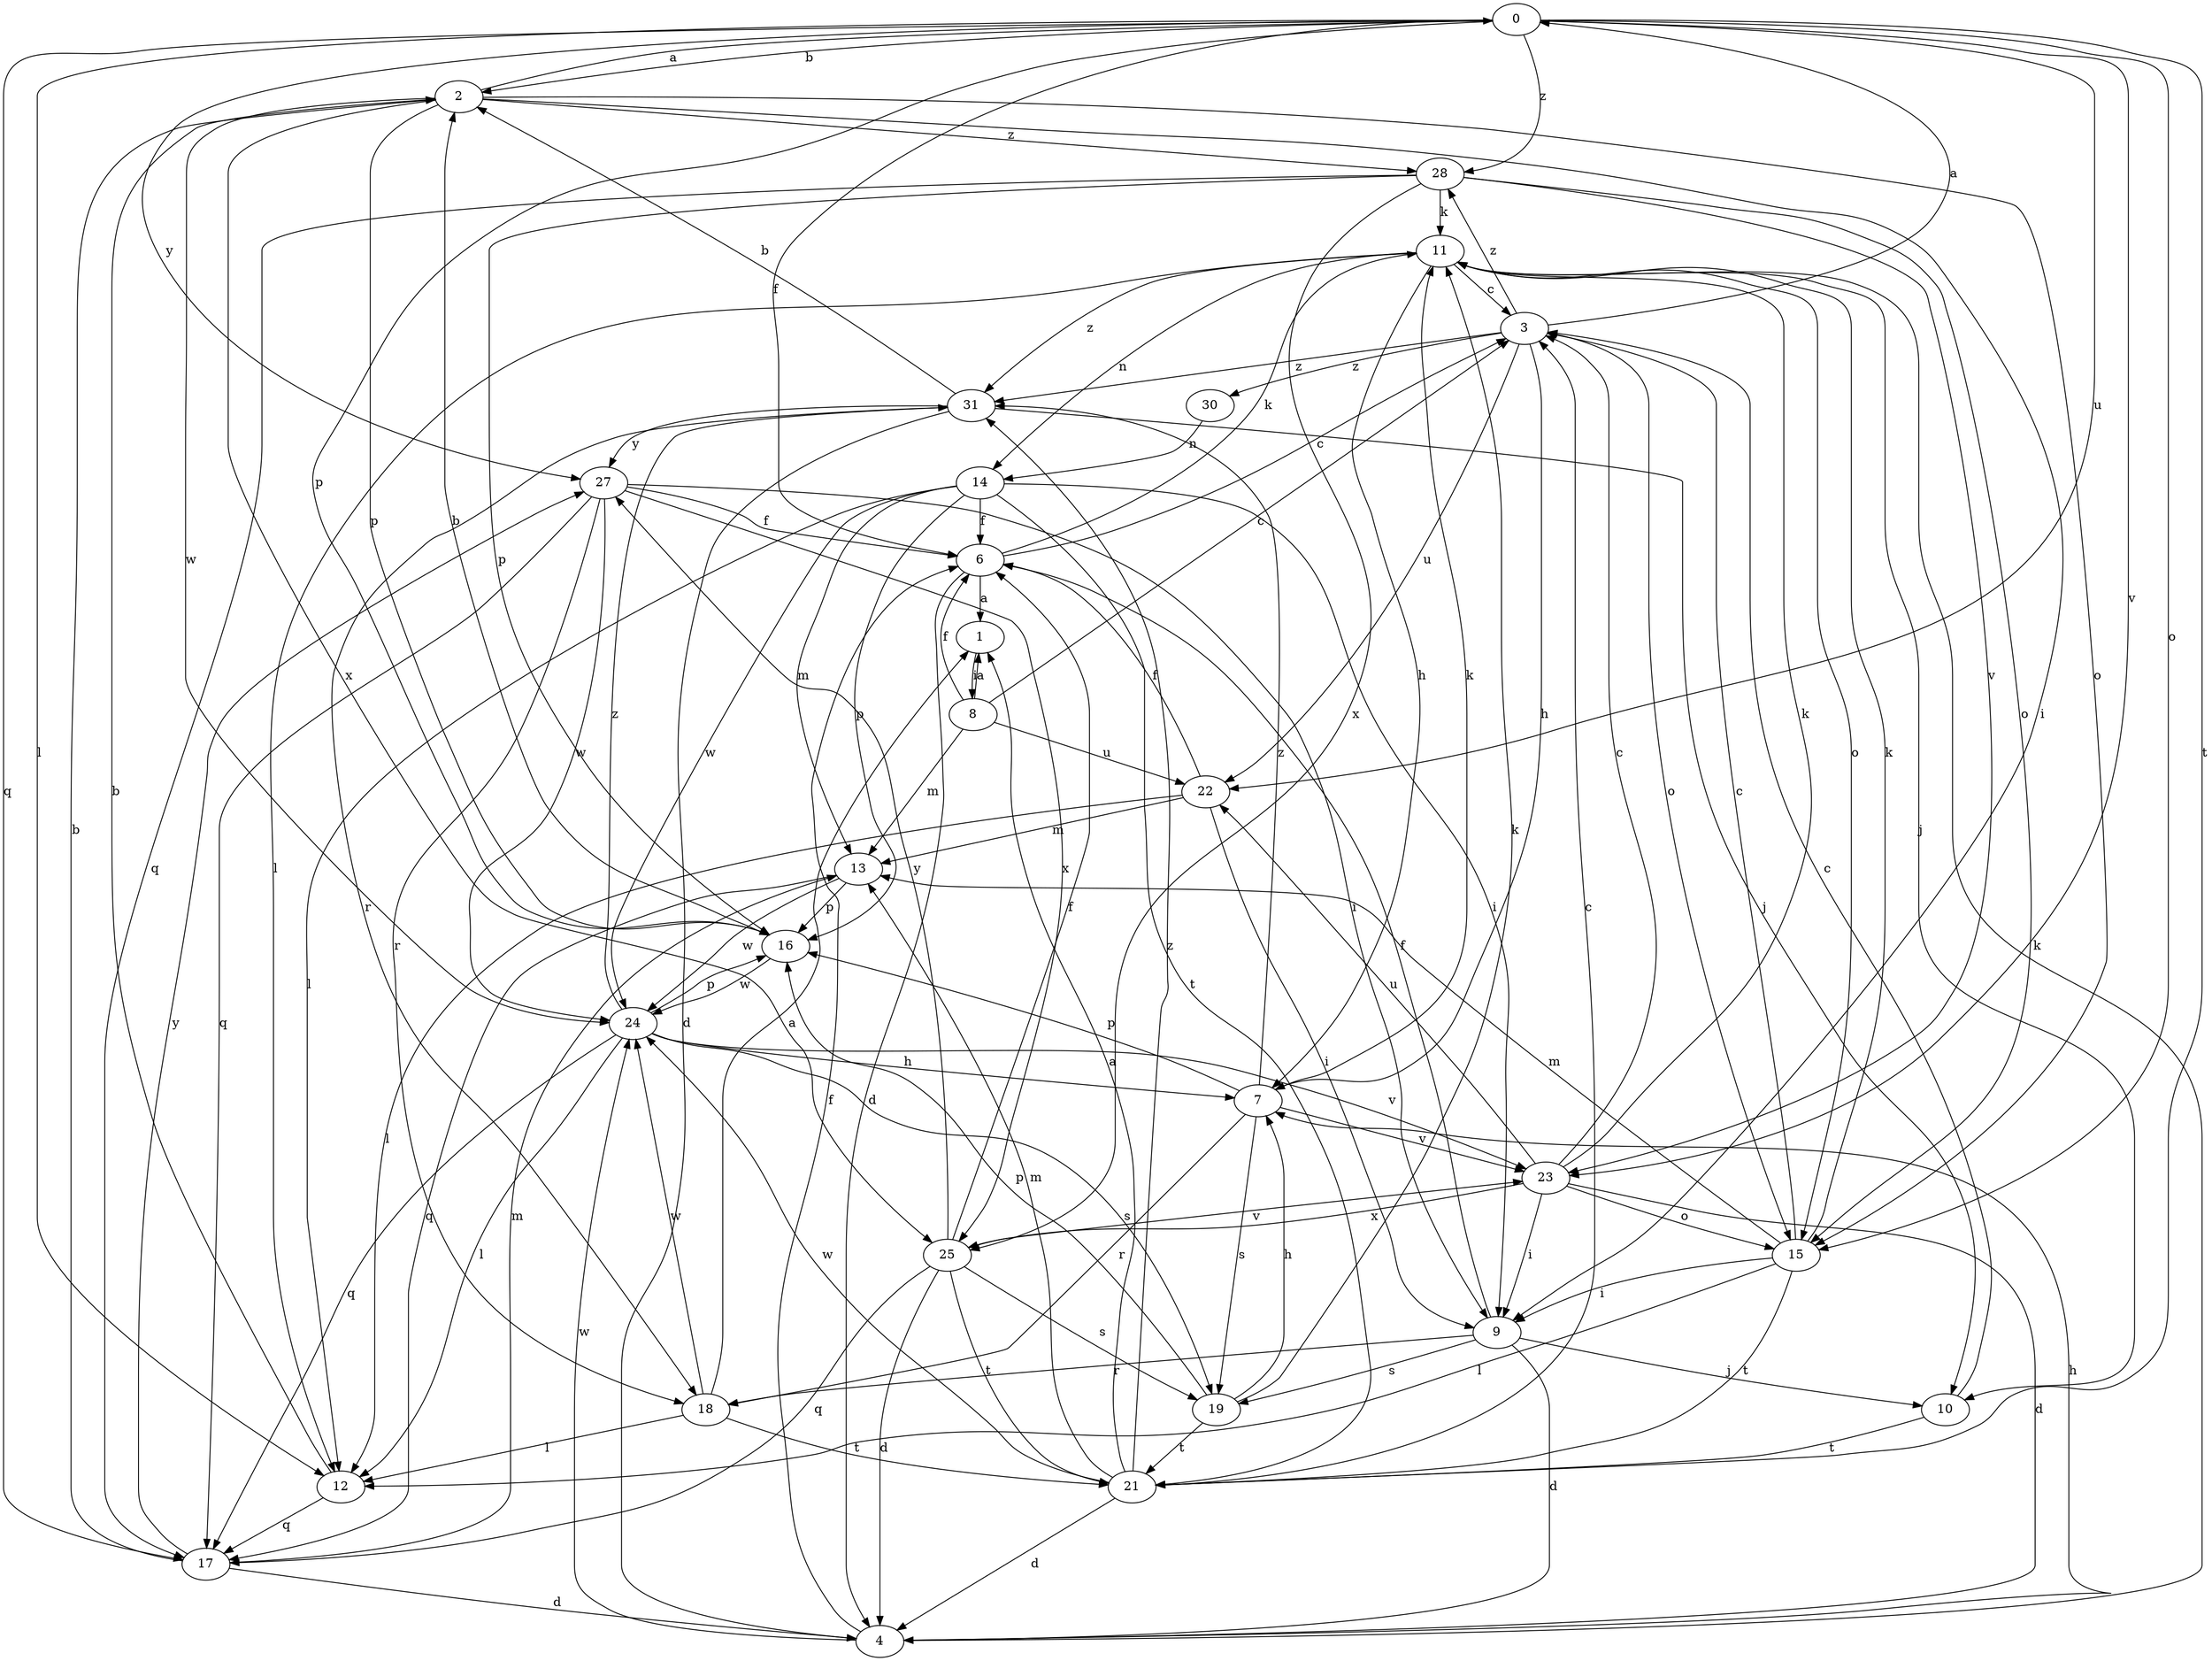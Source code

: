 strict digraph  {
0;
1;
2;
3;
4;
6;
7;
8;
9;
10;
11;
12;
13;
14;
15;
16;
17;
18;
19;
21;
22;
23;
24;
25;
27;
28;
30;
31;
0 -> 2  [label=b];
0 -> 6  [label=f];
0 -> 12  [label=l];
0 -> 15  [label=o];
0 -> 16  [label=p];
0 -> 17  [label=q];
0 -> 21  [label=t];
0 -> 22  [label=u];
0 -> 23  [label=v];
0 -> 27  [label=y];
0 -> 28  [label=z];
1 -> 8  [label=i];
2 -> 0  [label=a];
2 -> 9  [label=i];
2 -> 15  [label=o];
2 -> 16  [label=p];
2 -> 24  [label=w];
2 -> 25  [label=x];
2 -> 28  [label=z];
3 -> 0  [label=a];
3 -> 7  [label=h];
3 -> 15  [label=o];
3 -> 22  [label=u];
3 -> 28  [label=z];
3 -> 30  [label=z];
3 -> 31  [label=z];
4 -> 6  [label=f];
4 -> 7  [label=h];
4 -> 11  [label=k];
4 -> 24  [label=w];
6 -> 1  [label=a];
6 -> 3  [label=c];
6 -> 4  [label=d];
6 -> 11  [label=k];
7 -> 11  [label=k];
7 -> 16  [label=p];
7 -> 18  [label=r];
7 -> 19  [label=s];
7 -> 23  [label=v];
7 -> 31  [label=z];
8 -> 1  [label=a];
8 -> 3  [label=c];
8 -> 6  [label=f];
8 -> 13  [label=m];
8 -> 22  [label=u];
9 -> 4  [label=d];
9 -> 6  [label=f];
9 -> 10  [label=j];
9 -> 18  [label=r];
9 -> 19  [label=s];
10 -> 3  [label=c];
10 -> 21  [label=t];
11 -> 3  [label=c];
11 -> 7  [label=h];
11 -> 10  [label=j];
11 -> 12  [label=l];
11 -> 14  [label=n];
11 -> 15  [label=o];
11 -> 31  [label=z];
12 -> 2  [label=b];
12 -> 17  [label=q];
13 -> 16  [label=p];
13 -> 17  [label=q];
13 -> 24  [label=w];
14 -> 6  [label=f];
14 -> 9  [label=i];
14 -> 12  [label=l];
14 -> 13  [label=m];
14 -> 16  [label=p];
14 -> 21  [label=t];
14 -> 24  [label=w];
15 -> 3  [label=c];
15 -> 9  [label=i];
15 -> 11  [label=k];
15 -> 12  [label=l];
15 -> 13  [label=m];
15 -> 21  [label=t];
16 -> 2  [label=b];
16 -> 24  [label=w];
17 -> 2  [label=b];
17 -> 4  [label=d];
17 -> 13  [label=m];
17 -> 27  [label=y];
18 -> 1  [label=a];
18 -> 12  [label=l];
18 -> 21  [label=t];
18 -> 24  [label=w];
19 -> 7  [label=h];
19 -> 11  [label=k];
19 -> 16  [label=p];
19 -> 21  [label=t];
21 -> 1  [label=a];
21 -> 3  [label=c];
21 -> 4  [label=d];
21 -> 13  [label=m];
21 -> 24  [label=w];
21 -> 31  [label=z];
22 -> 6  [label=f];
22 -> 9  [label=i];
22 -> 12  [label=l];
22 -> 13  [label=m];
23 -> 3  [label=c];
23 -> 4  [label=d];
23 -> 9  [label=i];
23 -> 11  [label=k];
23 -> 15  [label=o];
23 -> 22  [label=u];
23 -> 25  [label=x];
24 -> 7  [label=h];
24 -> 12  [label=l];
24 -> 16  [label=p];
24 -> 17  [label=q];
24 -> 19  [label=s];
24 -> 23  [label=v];
24 -> 31  [label=z];
25 -> 4  [label=d];
25 -> 6  [label=f];
25 -> 17  [label=q];
25 -> 19  [label=s];
25 -> 21  [label=t];
25 -> 23  [label=v];
25 -> 27  [label=y];
27 -> 6  [label=f];
27 -> 9  [label=i];
27 -> 17  [label=q];
27 -> 18  [label=r];
27 -> 24  [label=w];
27 -> 25  [label=x];
28 -> 11  [label=k];
28 -> 15  [label=o];
28 -> 16  [label=p];
28 -> 17  [label=q];
28 -> 23  [label=v];
28 -> 25  [label=x];
30 -> 14  [label=n];
31 -> 2  [label=b];
31 -> 4  [label=d];
31 -> 10  [label=j];
31 -> 18  [label=r];
31 -> 27  [label=y];
}
